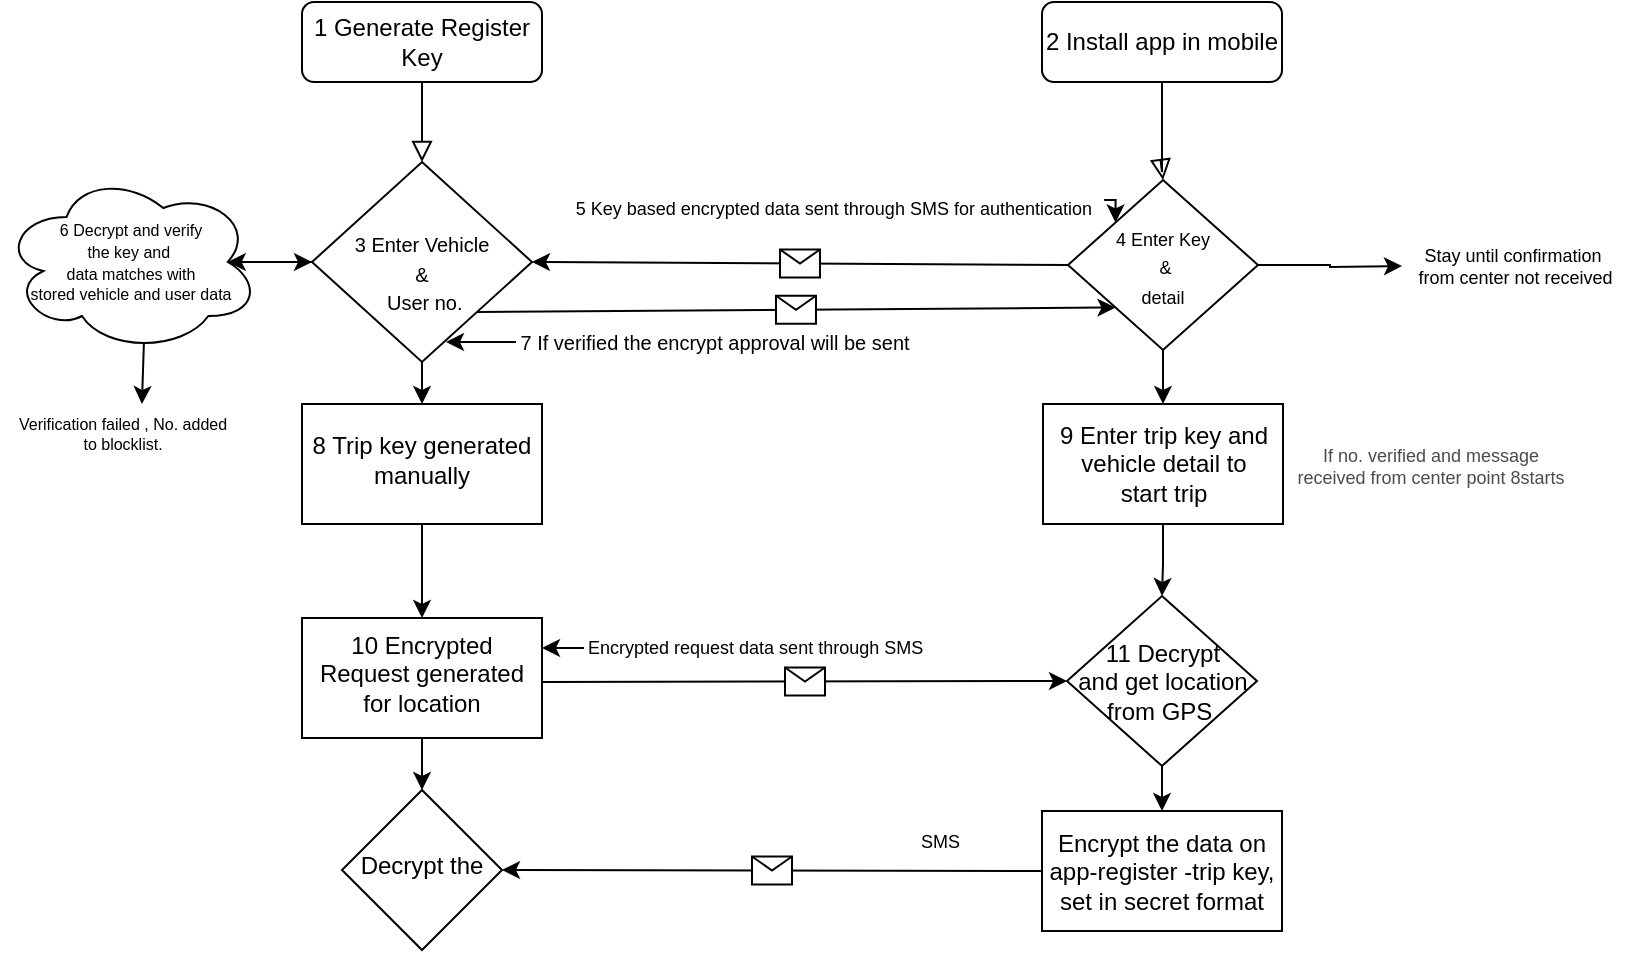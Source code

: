 <mxfile version="16.1.0" type="github">
  <diagram id="C5RBs43oDa-KdzZeNtuy" name="Page-1">
    <mxGraphModel dx="1060" dy="655" grid="1" gridSize="10" guides="1" tooltips="1" connect="1" arrows="1" fold="1" page="1" pageScale="1" pageWidth="827" pageHeight="1169" math="0" shadow="0">
      <root>
        <mxCell id="WIyWlLk6GJQsqaUBKTNV-0" />
        <mxCell id="WIyWlLk6GJQsqaUBKTNV-1" parent="WIyWlLk6GJQsqaUBKTNV-0" />
        <mxCell id="WIyWlLk6GJQsqaUBKTNV-2" value="" style="rounded=0;html=1;jettySize=auto;orthogonalLoop=1;fontSize=11;endArrow=block;endFill=0;endSize=8;strokeWidth=1;shadow=0;labelBackgroundColor=none;edgeStyle=orthogonalEdgeStyle;" parent="WIyWlLk6GJQsqaUBKTNV-1" source="WIyWlLk6GJQsqaUBKTNV-3" target="WIyWlLk6GJQsqaUBKTNV-6" edge="1">
          <mxGeometry relative="1" as="geometry">
            <Array as="points">
              <mxPoint x="220" y="150" />
              <mxPoint x="220" y="150" />
            </Array>
          </mxGeometry>
        </mxCell>
        <mxCell id="WIyWlLk6GJQsqaUBKTNV-3" value="1 Generate Register Key" style="rounded=1;whiteSpace=wrap;html=1;fontSize=12;glass=0;strokeWidth=1;shadow=0;" parent="WIyWlLk6GJQsqaUBKTNV-1" vertex="1">
          <mxGeometry x="160" y="80" width="120" height="40" as="geometry" />
        </mxCell>
        <mxCell id="vSgnO1cTgjOjGM7IktXJ-29" style="edgeStyle=orthogonalEdgeStyle;rounded=0;orthogonalLoop=1;jettySize=auto;html=1;entryX=0.875;entryY=0.5;entryDx=0;entryDy=0;entryPerimeter=0;fontSize=8;" edge="1" parent="WIyWlLk6GJQsqaUBKTNV-1" source="WIyWlLk6GJQsqaUBKTNV-6" target="vSgnO1cTgjOjGM7IktXJ-28">
          <mxGeometry relative="1" as="geometry" />
        </mxCell>
        <mxCell id="vSgnO1cTgjOjGM7IktXJ-41" value="" style="edgeStyle=orthogonalEdgeStyle;rounded=0;orthogonalLoop=1;jettySize=auto;html=1;fontSize=9;" edge="1" parent="WIyWlLk6GJQsqaUBKTNV-1" source="WIyWlLk6GJQsqaUBKTNV-6" target="vSgnO1cTgjOjGM7IktXJ-40">
          <mxGeometry relative="1" as="geometry" />
        </mxCell>
        <mxCell id="WIyWlLk6GJQsqaUBKTNV-6" value="&lt;font style=&quot;font-size: 10px&quot;&gt;&lt;br&gt;3 Enter Vehicle &lt;br&gt;&amp;amp;&lt;br&gt;&amp;nbsp;User no.&lt;/font&gt;" style="rhombus;whiteSpace=wrap;html=1;shadow=0;fontFamily=Helvetica;fontSize=12;align=center;strokeWidth=1;spacing=6;spacingTop=-4;" parent="WIyWlLk6GJQsqaUBKTNV-1" vertex="1">
          <mxGeometry x="165" y="160" width="110" height="100" as="geometry" />
        </mxCell>
        <mxCell id="vSgnO1cTgjOjGM7IktXJ-3" value="2 Install app in mobile" style="rounded=1;whiteSpace=wrap;html=1;" vertex="1" parent="WIyWlLk6GJQsqaUBKTNV-1">
          <mxGeometry x="530" y="80" width="120" height="40" as="geometry" />
        </mxCell>
        <mxCell id="vSgnO1cTgjOjGM7IktXJ-36" value="" style="edgeStyle=orthogonalEdgeStyle;rounded=0;orthogonalLoop=1;jettySize=auto;html=1;fontSize=8;" edge="1" parent="WIyWlLk6GJQsqaUBKTNV-1" source="vSgnO1cTgjOjGM7IktXJ-4" target="vSgnO1cTgjOjGM7IktXJ-35">
          <mxGeometry relative="1" as="geometry" />
        </mxCell>
        <mxCell id="vSgnO1cTgjOjGM7IktXJ-38" style="edgeStyle=orthogonalEdgeStyle;rounded=0;orthogonalLoop=1;jettySize=auto;html=1;exitX=1;exitY=0.5;exitDx=0;exitDy=0;fontSize=9;" edge="1" parent="WIyWlLk6GJQsqaUBKTNV-1" source="vSgnO1cTgjOjGM7IktXJ-4">
          <mxGeometry relative="1" as="geometry">
            <mxPoint x="710" y="212" as="targetPoint" />
          </mxGeometry>
        </mxCell>
        <mxCell id="vSgnO1cTgjOjGM7IktXJ-4" value="&lt;font style=&quot;font-size: 9px&quot;&gt;4 Enter Key&lt;br&gt;&amp;nbsp;&amp;amp; &lt;br&gt;detail&lt;/font&gt;" style="rhombus;whiteSpace=wrap;html=1;" vertex="1" parent="WIyWlLk6GJQsqaUBKTNV-1">
          <mxGeometry x="543" y="169" width="95" height="85" as="geometry" />
        </mxCell>
        <mxCell id="vSgnO1cTgjOjGM7IktXJ-5" value="" style="rounded=0;html=1;jettySize=auto;orthogonalLoop=1;fontSize=11;endArrow=block;endFill=0;endSize=8;strokeWidth=1;shadow=0;labelBackgroundColor=none;edgeStyle=orthogonalEdgeStyle;exitX=0.5;exitY=1;exitDx=0;exitDy=0;entryX=0.5;entryY=0;entryDx=0;entryDy=0;" edge="1" parent="WIyWlLk6GJQsqaUBKTNV-1" source="vSgnO1cTgjOjGM7IktXJ-3" target="vSgnO1cTgjOjGM7IktXJ-4">
          <mxGeometry relative="1" as="geometry">
            <mxPoint x="230" y="130" as="sourcePoint" />
            <mxPoint x="590" y="160" as="targetPoint" />
            <Array as="points">
              <mxPoint x="590" y="165" />
            </Array>
          </mxGeometry>
        </mxCell>
        <mxCell id="vSgnO1cTgjOjGM7IktXJ-6" value="" style="endArrow=classic;html=1;rounded=0;fontSize=10;entryX=1;entryY=0.5;entryDx=0;entryDy=0;exitX=0;exitY=0.5;exitDx=0;exitDy=0;" edge="1" parent="WIyWlLk6GJQsqaUBKTNV-1" source="vSgnO1cTgjOjGM7IktXJ-4" target="WIyWlLk6GJQsqaUBKTNV-6">
          <mxGeometry relative="1" as="geometry">
            <mxPoint x="400" y="210" as="sourcePoint" />
            <mxPoint x="500" y="210" as="targetPoint" />
          </mxGeometry>
        </mxCell>
        <mxCell id="vSgnO1cTgjOjGM7IktXJ-7" value="" style="shape=message;html=1;outlineConnect=0;fontSize=10;" vertex="1" parent="vSgnO1cTgjOjGM7IktXJ-6">
          <mxGeometry width="20" height="14" relative="1" as="geometry">
            <mxPoint x="-10" y="-7" as="offset" />
          </mxGeometry>
        </mxCell>
        <mxCell id="vSgnO1cTgjOjGM7IktXJ-19" style="edgeStyle=orthogonalEdgeStyle;rounded=0;orthogonalLoop=1;jettySize=auto;html=1;entryX=0;entryY=0;entryDx=0;entryDy=0;fontSize=8;exitX=1.015;exitY=0.3;exitDx=0;exitDy=0;exitPerimeter=0;" edge="1" parent="WIyWlLk6GJQsqaUBKTNV-1" source="vSgnO1cTgjOjGM7IktXJ-8" target="vSgnO1cTgjOjGM7IktXJ-4">
          <mxGeometry relative="1" as="geometry">
            <Array as="points">
              <mxPoint x="567" y="179" />
            </Array>
          </mxGeometry>
        </mxCell>
        <mxCell id="vSgnO1cTgjOjGM7IktXJ-8" value="5 Key based encrypted data sent through SMS for authentication" style="text;align=right;verticalAlign=middle;resizable=0;points=[];autosize=1;strokeColor=none;fillColor=none;fontSize=9;labelPosition=center;verticalLabelPosition=middle;" vertex="1" parent="WIyWlLk6GJQsqaUBKTNV-1">
          <mxGeometry x="287" y="173" width="270" height="20" as="geometry" />
        </mxCell>
        <mxCell id="vSgnO1cTgjOjGM7IktXJ-17" value="" style="endArrow=classic;html=1;rounded=0;fontSize=8;exitX=1;exitY=1;exitDx=0;exitDy=0;entryX=0;entryY=1;entryDx=0;entryDy=0;" edge="1" parent="WIyWlLk6GJQsqaUBKTNV-1" source="WIyWlLk6GJQsqaUBKTNV-6" target="vSgnO1cTgjOjGM7IktXJ-4">
          <mxGeometry relative="1" as="geometry">
            <mxPoint x="400" y="232" as="sourcePoint" />
            <mxPoint x="500" y="232" as="targetPoint" />
          </mxGeometry>
        </mxCell>
        <mxCell id="vSgnO1cTgjOjGM7IktXJ-18" value="" style="shape=message;html=1;outlineConnect=0;fontSize=8;" vertex="1" parent="vSgnO1cTgjOjGM7IktXJ-17">
          <mxGeometry width="20" height="14" relative="1" as="geometry">
            <mxPoint x="-10" y="-7" as="offset" />
          </mxGeometry>
        </mxCell>
        <mxCell id="vSgnO1cTgjOjGM7IktXJ-23" value="" style="edgeStyle=orthogonalEdgeStyle;rounded=0;orthogonalLoop=1;jettySize=auto;html=1;fontSize=9;" edge="1" parent="WIyWlLk6GJQsqaUBKTNV-1">
          <mxGeometry relative="1" as="geometry">
            <mxPoint x="267" y="250" as="sourcePoint" />
            <mxPoint x="232" y="250" as="targetPoint" />
          </mxGeometry>
        </mxCell>
        <mxCell id="vSgnO1cTgjOjGM7IktXJ-20" value="&lt;font size=&quot;1&quot;&gt;7 If verified the encrypt approval will be sent&lt;/font&gt;" style="text;html=1;align=center;verticalAlign=middle;resizable=0;points=[];autosize=1;strokeColor=none;fillColor=none;fontSize=8;" vertex="1" parent="WIyWlLk6GJQsqaUBKTNV-1">
          <mxGeometry x="261" y="240" width="210" height="20" as="geometry" />
        </mxCell>
        <mxCell id="vSgnO1cTgjOjGM7IktXJ-31" style="edgeStyle=orthogonalEdgeStyle;rounded=0;orthogonalLoop=1;jettySize=auto;html=1;exitX=0.875;exitY=0.5;exitDx=0;exitDy=0;exitPerimeter=0;entryX=0;entryY=0.5;entryDx=0;entryDy=0;fontSize=8;" edge="1" parent="WIyWlLk6GJQsqaUBKTNV-1" source="vSgnO1cTgjOjGM7IktXJ-28" target="WIyWlLk6GJQsqaUBKTNV-6">
          <mxGeometry relative="1" as="geometry" />
        </mxCell>
        <mxCell id="vSgnO1cTgjOjGM7IktXJ-34" style="edgeStyle=orthogonalEdgeStyle;rounded=0;orthogonalLoop=1;jettySize=auto;html=1;exitX=0.55;exitY=0.95;exitDx=0;exitDy=0;exitPerimeter=0;entryX=0.583;entryY=0;entryDx=0;entryDy=0;entryPerimeter=0;fontSize=8;" edge="1" parent="WIyWlLk6GJQsqaUBKTNV-1" source="vSgnO1cTgjOjGM7IktXJ-28" target="vSgnO1cTgjOjGM7IktXJ-32">
          <mxGeometry relative="1" as="geometry" />
        </mxCell>
        <mxCell id="vSgnO1cTgjOjGM7IktXJ-28" value="&lt;font style=&quot;font-size: 8px&quot;&gt;6 Decrypt and verify &lt;br&gt;the key and&amp;nbsp;&lt;br&gt;data matches with&lt;br&gt;stored vehicle and user data&lt;/font&gt;" style="ellipse;shape=cloud;whiteSpace=wrap;html=1;fontSize=9;" vertex="1" parent="WIyWlLk6GJQsqaUBKTNV-1">
          <mxGeometry x="10" y="165" width="129" height="90" as="geometry" />
        </mxCell>
        <mxCell id="vSgnO1cTgjOjGM7IktXJ-32" value="Verification failed , No. added&lt;br&gt;to blocklist." style="text;html=1;align=center;verticalAlign=middle;resizable=0;points=[];autosize=1;strokeColor=none;fillColor=none;fontSize=8;" vertex="1" parent="WIyWlLk6GJQsqaUBKTNV-1">
          <mxGeometry x="10" y="281" width="120" height="30" as="geometry" />
        </mxCell>
        <mxCell id="vSgnO1cTgjOjGM7IktXJ-43" value="" style="edgeStyle=orthogonalEdgeStyle;rounded=0;orthogonalLoop=1;jettySize=auto;html=1;fontSize=9;entryX=0.5;entryY=0;entryDx=0;entryDy=0;" edge="1" parent="WIyWlLk6GJQsqaUBKTNV-1" source="vSgnO1cTgjOjGM7IktXJ-35" target="vSgnO1cTgjOjGM7IktXJ-82">
          <mxGeometry relative="1" as="geometry">
            <mxPoint x="591" y="383" as="targetPoint" />
          </mxGeometry>
        </mxCell>
        <mxCell id="vSgnO1cTgjOjGM7IktXJ-35" value="9 Enter trip key and vehicle detail to&lt;br&gt;start trip" style="whiteSpace=wrap;html=1;" vertex="1" parent="WIyWlLk6GJQsqaUBKTNV-1">
          <mxGeometry x="530.5" y="281" width="120" height="60" as="geometry" />
        </mxCell>
        <mxCell id="vSgnO1cTgjOjGM7IktXJ-37" value="&lt;font style=&quot;font-size: 9px&quot;&gt;If no. verified and message &lt;br&gt;received from center point 8starts&lt;/font&gt;" style="text;html=1;align=center;verticalAlign=middle;resizable=0;points=[];autosize=1;strokeColor=none;fillColor=none;fontSize=8;textOpacity=70;" vertex="1" parent="WIyWlLk6GJQsqaUBKTNV-1">
          <mxGeometry x="649" y="297" width="150" height="30" as="geometry" />
        </mxCell>
        <mxCell id="vSgnO1cTgjOjGM7IktXJ-39" value="Stay until confirmation&lt;br&gt;&amp;nbsp;from center not received" style="text;html=1;align=center;verticalAlign=middle;resizable=0;points=[];autosize=1;strokeColor=none;fillColor=none;fontSize=9;" vertex="1" parent="WIyWlLk6GJQsqaUBKTNV-1">
          <mxGeometry x="705" y="196.5" width="120" height="30" as="geometry" />
        </mxCell>
        <mxCell id="vSgnO1cTgjOjGM7IktXJ-45" value="" style="edgeStyle=orthogonalEdgeStyle;rounded=0;orthogonalLoop=1;jettySize=auto;html=1;fontSize=9;" edge="1" parent="WIyWlLk6GJQsqaUBKTNV-1" source="vSgnO1cTgjOjGM7IktXJ-40" target="vSgnO1cTgjOjGM7IktXJ-44">
          <mxGeometry relative="1" as="geometry" />
        </mxCell>
        <mxCell id="vSgnO1cTgjOjGM7IktXJ-40" value="8 Trip key generated manually" style="whiteSpace=wrap;html=1;shadow=0;strokeWidth=1;spacing=6;spacingTop=-4;" vertex="1" parent="WIyWlLk6GJQsqaUBKTNV-1">
          <mxGeometry x="160" y="281" width="120" height="60" as="geometry" />
        </mxCell>
        <mxCell id="vSgnO1cTgjOjGM7IktXJ-91" value="" style="edgeStyle=orthogonalEdgeStyle;rounded=0;orthogonalLoop=1;jettySize=auto;html=1;fontSize=9;" edge="1" parent="WIyWlLk6GJQsqaUBKTNV-1" source="vSgnO1cTgjOjGM7IktXJ-44" target="vSgnO1cTgjOjGM7IktXJ-90">
          <mxGeometry relative="1" as="geometry" />
        </mxCell>
        <mxCell id="vSgnO1cTgjOjGM7IktXJ-44" value="10 Encrypted&lt;br&gt;Request generated for location" style="whiteSpace=wrap;html=1;shadow=0;strokeWidth=1;spacing=6;spacingTop=-4;" vertex="1" parent="WIyWlLk6GJQsqaUBKTNV-1">
          <mxGeometry x="160" y="388" width="120" height="60" as="geometry" />
        </mxCell>
        <mxCell id="vSgnO1cTgjOjGM7IktXJ-48" value="" style="endArrow=classic;html=1;rounded=0;fontSize=8;exitX=1;exitY=0.5;exitDx=0;exitDy=0;entryX=0;entryY=0.5;entryDx=0;entryDy=0;" edge="1" parent="WIyWlLk6GJQsqaUBKTNV-1" target="vSgnO1cTgjOjGM7IktXJ-82">
          <mxGeometry relative="1" as="geometry">
            <mxPoint x="280" y="420" as="sourcePoint" />
            <mxPoint x="520" y="418" as="targetPoint" />
          </mxGeometry>
        </mxCell>
        <mxCell id="vSgnO1cTgjOjGM7IktXJ-49" value="" style="shape=message;html=1;outlineConnect=0;fontSize=8;" vertex="1" parent="vSgnO1cTgjOjGM7IktXJ-48">
          <mxGeometry width="20" height="14" relative="1" as="geometry">
            <mxPoint x="-10" y="-7" as="offset" />
          </mxGeometry>
        </mxCell>
        <mxCell id="vSgnO1cTgjOjGM7IktXJ-87" value="" style="edgeStyle=orthogonalEdgeStyle;rounded=0;orthogonalLoop=1;jettySize=auto;html=1;fontSize=9;" edge="1" parent="WIyWlLk6GJQsqaUBKTNV-1" source="vSgnO1cTgjOjGM7IktXJ-82" target="vSgnO1cTgjOjGM7IktXJ-86">
          <mxGeometry relative="1" as="geometry" />
        </mxCell>
        <mxCell id="vSgnO1cTgjOjGM7IktXJ-82" value="11 Decrypt &lt;br&gt;and get location&lt;br&gt;from GPS&amp;nbsp;" style="rhombus;whiteSpace=wrap;html=1;" vertex="1" parent="WIyWlLk6GJQsqaUBKTNV-1">
          <mxGeometry x="542.5" y="377" width="95" height="85" as="geometry" />
        </mxCell>
        <mxCell id="vSgnO1cTgjOjGM7IktXJ-85" value="" style="edgeStyle=orthogonalEdgeStyle;rounded=0;orthogonalLoop=1;jettySize=auto;html=1;fontSize=9;entryX=1;entryY=0.25;entryDx=0;entryDy=0;" edge="1" parent="WIyWlLk6GJQsqaUBKTNV-1" source="vSgnO1cTgjOjGM7IktXJ-84" target="vSgnO1cTgjOjGM7IktXJ-44">
          <mxGeometry relative="1" as="geometry" />
        </mxCell>
        <mxCell id="vSgnO1cTgjOjGM7IktXJ-84" value="Encrypted request data sent through SMS" style="text;html=1;align=left;verticalAlign=middle;resizable=0;points=[];autosize=1;strokeColor=none;fillColor=none;fontSize=9;" vertex="1" parent="WIyWlLk6GJQsqaUBKTNV-1">
          <mxGeometry x="301" y="393" width="180" height="20" as="geometry" />
        </mxCell>
        <mxCell id="vSgnO1cTgjOjGM7IktXJ-86" value="Encrypt the data on app-register -trip key,&lt;br&gt;set in secret format" style="whiteSpace=wrap;html=1;" vertex="1" parent="WIyWlLk6GJQsqaUBKTNV-1">
          <mxGeometry x="530" y="484.5" width="120" height="60" as="geometry" />
        </mxCell>
        <mxCell id="vSgnO1cTgjOjGM7IktXJ-88" value="" style="endArrow=classic;html=1;rounded=0;fontSize=10;exitX=0;exitY=0.5;exitDx=0;exitDy=0;entryX=1;entryY=0.5;entryDx=0;entryDy=0;" edge="1" parent="WIyWlLk6GJQsqaUBKTNV-1" source="vSgnO1cTgjOjGM7IktXJ-86" target="vSgnO1cTgjOjGM7IktXJ-90">
          <mxGeometry relative="1" as="geometry">
            <mxPoint x="513" y="515.5" as="sourcePoint" />
            <mxPoint x="330" y="514" as="targetPoint" />
          </mxGeometry>
        </mxCell>
        <mxCell id="vSgnO1cTgjOjGM7IktXJ-89" value="" style="shape=message;html=1;outlineConnect=0;fontSize=10;" vertex="1" parent="vSgnO1cTgjOjGM7IktXJ-88">
          <mxGeometry width="20" height="14" relative="1" as="geometry">
            <mxPoint x="-10" y="-7" as="offset" />
          </mxGeometry>
        </mxCell>
        <mxCell id="vSgnO1cTgjOjGM7IktXJ-90" value="Decrypt the" style="rhombus;whiteSpace=wrap;html=1;shadow=0;strokeWidth=1;spacing=6;spacingTop=-4;" vertex="1" parent="WIyWlLk6GJQsqaUBKTNV-1">
          <mxGeometry x="180" y="474" width="80" height="80" as="geometry" />
        </mxCell>
        <mxCell id="vSgnO1cTgjOjGM7IktXJ-92" value="SMS&amp;nbsp;" style="text;html=1;align=center;verticalAlign=middle;resizable=0;points=[];autosize=1;strokeColor=none;fillColor=none;fontSize=9;" vertex="1" parent="WIyWlLk6GJQsqaUBKTNV-1">
          <mxGeometry x="460" y="490" width="40" height="20" as="geometry" />
        </mxCell>
      </root>
    </mxGraphModel>
  </diagram>
</mxfile>
